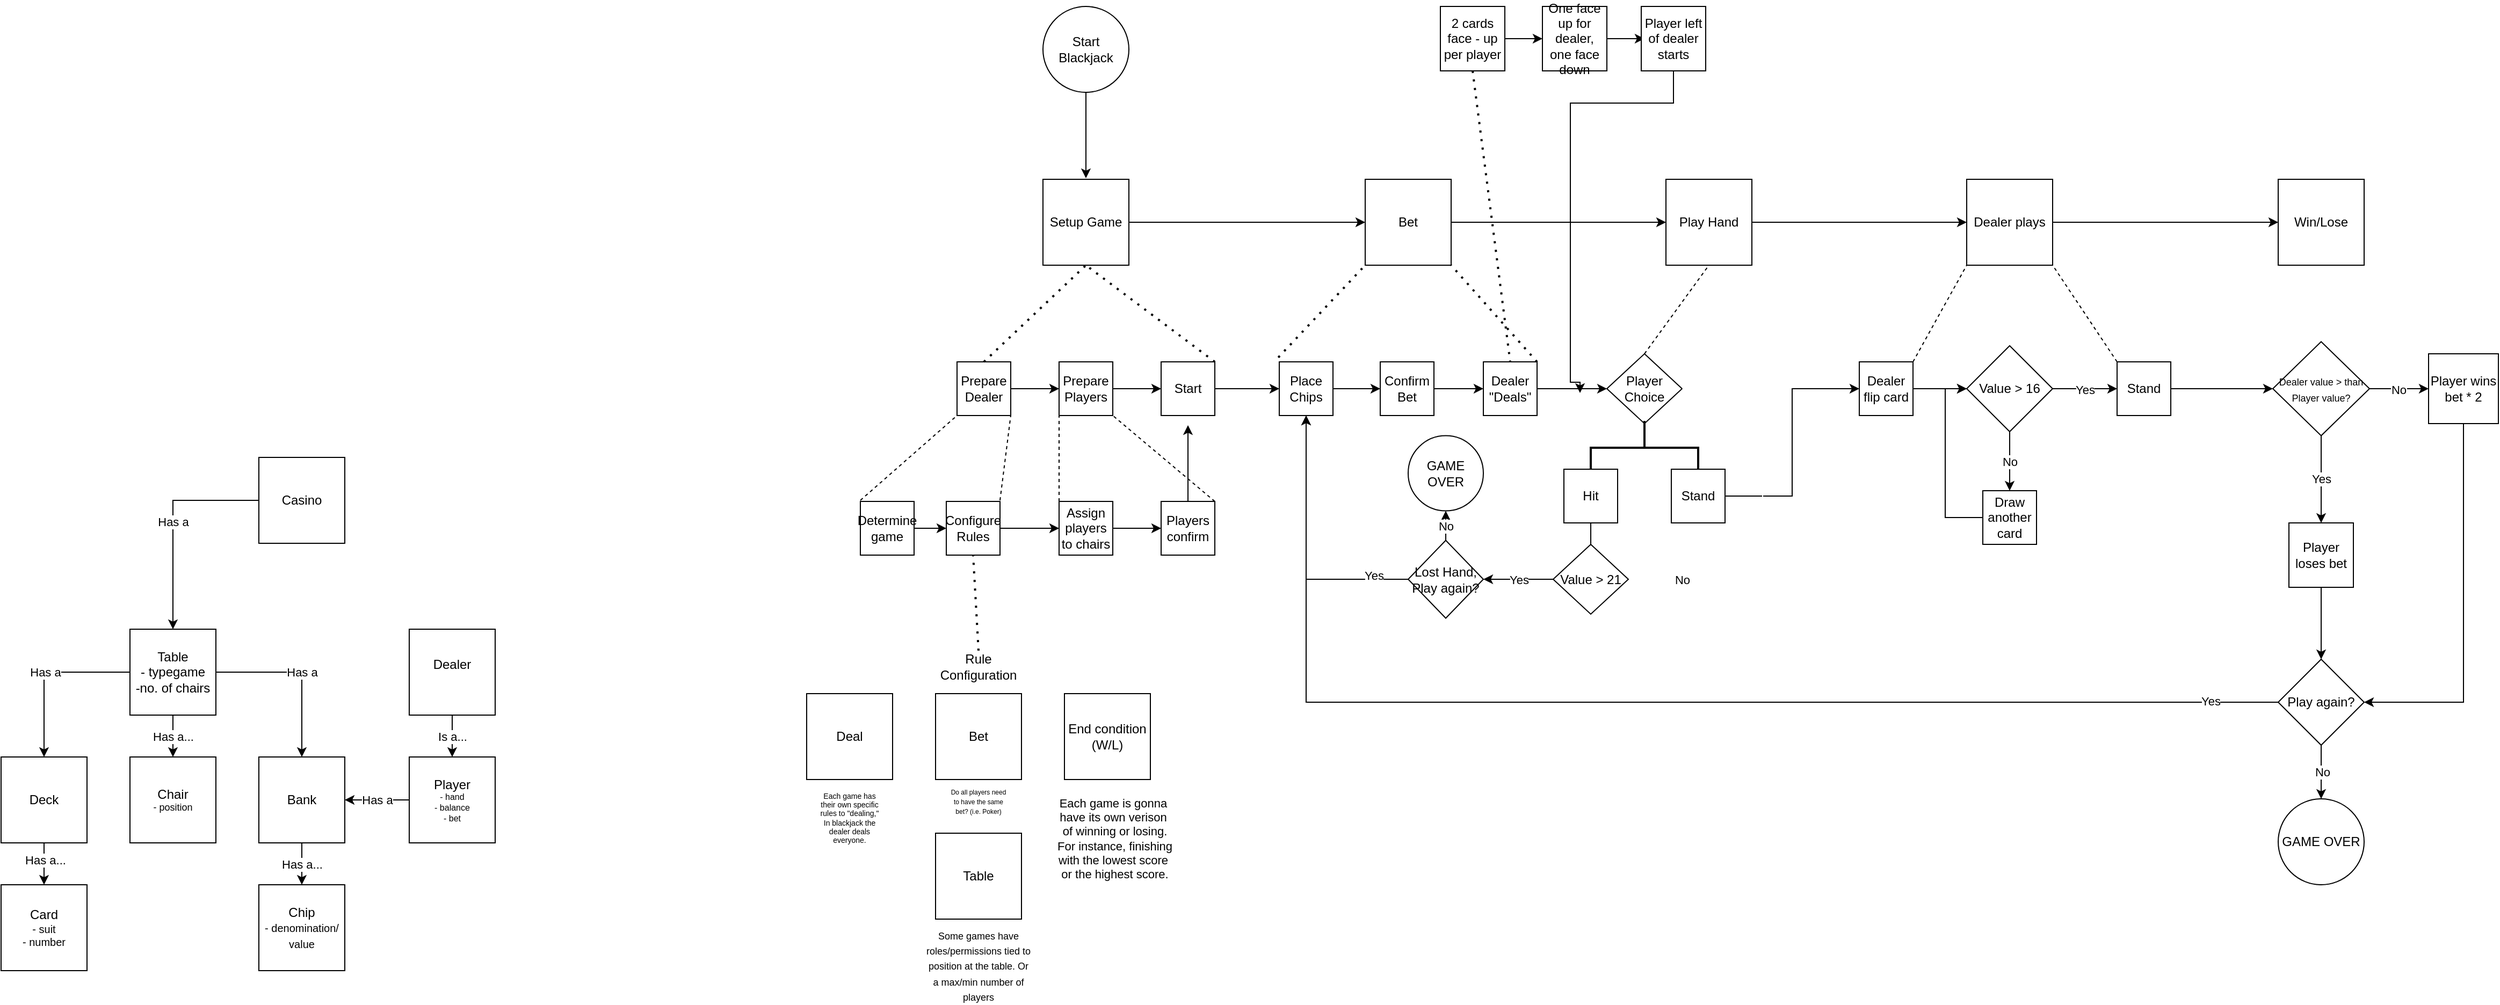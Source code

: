 <mxfile version="21.3.2" type="device">
  <diagram id="prtHgNgQTEPvFCAcTncT" name="Page-1">
    <mxGraphModel dx="3434" dy="2884" grid="1" gridSize="10" guides="1" tooltips="1" connect="1" arrows="1" fold="1" page="1" pageScale="1" pageWidth="827" pageHeight="1169" math="0" shadow="0">
      <root>
        <mxCell id="0" />
        <mxCell id="1" parent="0" />
        <mxCell id="xsxcBd7XxnI__KZd-hrk-67" style="edgeStyle=orthogonalEdgeStyle;rounded=0;orthogonalLoop=1;jettySize=auto;html=1;entryX=0;entryY=0.5;entryDx=0;entryDy=0;" edge="1" parent="1" source="XwYC0s5F9a5Gz1hWv7BN-3" target="XwYC0s5F9a5Gz1hWv7BN-7">
          <mxGeometry relative="1" as="geometry" />
        </mxCell>
        <mxCell id="XwYC0s5F9a5Gz1hWv7BN-3" value="Bet" style="whiteSpace=wrap;html=1;aspect=fixed;" parent="1" vertex="1">
          <mxGeometry x="510" y="-819" width="80" height="80" as="geometry" />
        </mxCell>
        <mxCell id="xsxcBd7XxnI__KZd-hrk-68" style="edgeStyle=orthogonalEdgeStyle;rounded=0;orthogonalLoop=1;jettySize=auto;html=1;" edge="1" parent="1" source="XwYC0s5F9a5Gz1hWv7BN-7" target="xsxcBd7XxnI__KZd-hrk-12">
          <mxGeometry relative="1" as="geometry" />
        </mxCell>
        <mxCell id="XwYC0s5F9a5Gz1hWv7BN-7" value="&lt;div&gt;Play Hand&lt;br&gt;&lt;/div&gt;" style="whiteSpace=wrap;html=1;aspect=fixed;" parent="1" vertex="1">
          <mxGeometry x="790" y="-819" width="80" height="80" as="geometry" />
        </mxCell>
        <mxCell id="XwYC0s5F9a5Gz1hWv7BN-11" value="Win/Lose" style="whiteSpace=wrap;html=1;aspect=fixed;" parent="1" vertex="1">
          <mxGeometry x="1360" y="-819" width="80" height="80" as="geometry" />
        </mxCell>
        <mxCell id="xsxcBd7XxnI__KZd-hrk-7" value="" style="group" vertex="1" connectable="0" parent="1">
          <mxGeometry x="130" y="-819" width="240" height="220" as="geometry" />
        </mxCell>
        <mxCell id="XwYC0s5F9a5Gz1hWv7BN-2" value="Setup Game" style="whiteSpace=wrap;html=1;aspect=fixed;" parent="xsxcBd7XxnI__KZd-hrk-7" vertex="1">
          <mxGeometry x="80" width="80" height="80" as="geometry" />
        </mxCell>
        <mxCell id="XwYC0s5F9a5Gz1hWv7BN-17" value="Prepare Players" style="whiteSpace=wrap;html=1;aspect=fixed;" parent="xsxcBd7XxnI__KZd-hrk-7" vertex="1">
          <mxGeometry x="95" y="170" width="50" height="50" as="geometry" />
        </mxCell>
        <mxCell id="xsxcBd7XxnI__KZd-hrk-1" style="edgeStyle=orthogonalEdgeStyle;rounded=0;orthogonalLoop=1;jettySize=auto;html=1;entryX=0;entryY=0.5;entryDx=0;entryDy=0;" edge="1" parent="xsxcBd7XxnI__KZd-hrk-7" source="XwYC0s5F9a5Gz1hWv7BN-18" target="XwYC0s5F9a5Gz1hWv7BN-17">
          <mxGeometry relative="1" as="geometry" />
        </mxCell>
        <mxCell id="XwYC0s5F9a5Gz1hWv7BN-18" value="Prepare Dealer" style="whiteSpace=wrap;html=1;aspect=fixed;" parent="xsxcBd7XxnI__KZd-hrk-7" vertex="1">
          <mxGeometry y="170" width="50" height="50" as="geometry" />
        </mxCell>
        <mxCell id="XwYC0s5F9a5Gz1hWv7BN-19" value="&lt;div&gt;Start&lt;/div&gt;" style="whiteSpace=wrap;html=1;aspect=fixed;" parent="xsxcBd7XxnI__KZd-hrk-7" vertex="1">
          <mxGeometry x="190" y="170" width="50" height="50" as="geometry" />
        </mxCell>
        <mxCell id="xsxcBd7XxnI__KZd-hrk-4" style="edgeStyle=orthogonalEdgeStyle;rounded=0;orthogonalLoop=1;jettySize=auto;html=1;entryX=0;entryY=0.5;entryDx=0;entryDy=0;" edge="1" parent="xsxcBd7XxnI__KZd-hrk-7" source="XwYC0s5F9a5Gz1hWv7BN-17" target="XwYC0s5F9a5Gz1hWv7BN-19">
          <mxGeometry relative="1" as="geometry" />
        </mxCell>
        <mxCell id="xsxcBd7XxnI__KZd-hrk-6" value="" style="endArrow=none;dashed=1;html=1;dashPattern=1 3;strokeWidth=2;rounded=0;entryX=0.5;entryY=1;entryDx=0;entryDy=0;exitX=0.5;exitY=0;exitDx=0;exitDy=0;" edge="1" parent="xsxcBd7XxnI__KZd-hrk-7" source="XwYC0s5F9a5Gz1hWv7BN-18" target="XwYC0s5F9a5Gz1hWv7BN-2">
          <mxGeometry width="50" height="50" relative="1" as="geometry">
            <mxPoint x="30" y="150" as="sourcePoint" />
            <mxPoint x="80" y="100" as="targetPoint" />
          </mxGeometry>
        </mxCell>
        <mxCell id="xsxcBd7XxnI__KZd-hrk-16" style="edgeStyle=orthogonalEdgeStyle;rounded=0;orthogonalLoop=1;jettySize=auto;html=1;" edge="1" parent="1" source="xsxcBd7XxnI__KZd-hrk-10" target="xsxcBd7XxnI__KZd-hrk-11">
          <mxGeometry relative="1" as="geometry" />
        </mxCell>
        <mxCell id="xsxcBd7XxnI__KZd-hrk-10" value="Place Chips" style="whiteSpace=wrap;html=1;aspect=fixed;" vertex="1" parent="1">
          <mxGeometry x="430" y="-649" width="50" height="50" as="geometry" />
        </mxCell>
        <mxCell id="xsxcBd7XxnI__KZd-hrk-17" style="edgeStyle=orthogonalEdgeStyle;rounded=0;orthogonalLoop=1;jettySize=auto;html=1;entryX=0;entryY=0.5;entryDx=0;entryDy=0;" edge="1" parent="1" source="xsxcBd7XxnI__KZd-hrk-11" target="xsxcBd7XxnI__KZd-hrk-14">
          <mxGeometry relative="1" as="geometry" />
        </mxCell>
        <mxCell id="xsxcBd7XxnI__KZd-hrk-11" value="Confirm Bet" style="whiteSpace=wrap;html=1;aspect=fixed;" vertex="1" parent="1">
          <mxGeometry x="524" y="-649" width="50" height="50" as="geometry" />
        </mxCell>
        <mxCell id="xsxcBd7XxnI__KZd-hrk-69" style="edgeStyle=orthogonalEdgeStyle;rounded=0;orthogonalLoop=1;jettySize=auto;html=1;" edge="1" parent="1" source="xsxcBd7XxnI__KZd-hrk-12" target="XwYC0s5F9a5Gz1hWv7BN-11">
          <mxGeometry relative="1" as="geometry" />
        </mxCell>
        <mxCell id="xsxcBd7XxnI__KZd-hrk-12" value="&lt;div&gt;Dealer plays&lt;br&gt;&lt;/div&gt;" style="whiteSpace=wrap;html=1;aspect=fixed;" vertex="1" parent="1">
          <mxGeometry x="1070" y="-819" width="80" height="80" as="geometry" />
        </mxCell>
        <mxCell id="xsxcBd7XxnI__KZd-hrk-23" style="edgeStyle=orthogonalEdgeStyle;rounded=0;orthogonalLoop=1;jettySize=auto;html=1;entryX=0;entryY=0.5;entryDx=0;entryDy=0;entryPerimeter=0;" edge="1" parent="1" source="xsxcBd7XxnI__KZd-hrk-14" target="xsxcBd7XxnI__KZd-hrk-25">
          <mxGeometry relative="1" as="geometry">
            <mxPoint x="800" y="-624" as="targetPoint" />
          </mxGeometry>
        </mxCell>
        <mxCell id="xsxcBd7XxnI__KZd-hrk-14" value="Dealer &quot;Deals&quot;" style="whiteSpace=wrap;html=1;aspect=fixed;" vertex="1" parent="1">
          <mxGeometry x="620" y="-649" width="50" height="50" as="geometry" />
        </mxCell>
        <mxCell id="xsxcBd7XxnI__KZd-hrk-15" style="edgeStyle=orthogonalEdgeStyle;rounded=0;orthogonalLoop=1;jettySize=auto;html=1;entryX=0;entryY=0.5;entryDx=0;entryDy=0;" edge="1" parent="1" source="XwYC0s5F9a5Gz1hWv7BN-19" target="xsxcBd7XxnI__KZd-hrk-10">
          <mxGeometry relative="1" as="geometry" />
        </mxCell>
        <mxCell id="xsxcBd7XxnI__KZd-hrk-18" value="" style="endArrow=none;dashed=1;html=1;dashPattern=1 3;strokeWidth=2;rounded=0;" edge="1" parent="1">
          <mxGeometry width="50" height="50" relative="1" as="geometry">
            <mxPoint x="370" y="-649" as="sourcePoint" />
            <mxPoint x="250" y="-739" as="targetPoint" />
          </mxGeometry>
        </mxCell>
        <mxCell id="xsxcBd7XxnI__KZd-hrk-19" value="" style="endArrow=none;dashed=1;html=1;dashPattern=1 3;strokeWidth=2;rounded=0;entryX=0.5;entryY=1;entryDx=0;entryDy=0;exitX=-0.018;exitY=-0.082;exitDx=0;exitDy=0;exitPerimeter=0;" edge="1" parent="1" source="xsxcBd7XxnI__KZd-hrk-10">
          <mxGeometry width="50" height="50" relative="1" as="geometry">
            <mxPoint x="415" y="-649" as="sourcePoint" />
            <mxPoint x="510" y="-739" as="targetPoint" />
          </mxGeometry>
        </mxCell>
        <mxCell id="xsxcBd7XxnI__KZd-hrk-20" value="" style="endArrow=none;dashed=1;html=1;dashPattern=1 3;strokeWidth=2;rounded=0;exitX=1;exitY=0;exitDx=0;exitDy=0;" edge="1" parent="1" source="xsxcBd7XxnI__KZd-hrk-14">
          <mxGeometry width="50" height="50" relative="1" as="geometry">
            <mxPoint x="185" y="-619" as="sourcePoint" />
            <mxPoint x="590" y="-739" as="targetPoint" />
          </mxGeometry>
        </mxCell>
        <mxCell id="xsxcBd7XxnI__KZd-hrk-25" value="Player Choice" style="rhombus;whiteSpace=wrap;html=1;" vertex="1" parent="1">
          <mxGeometry x="735" y="-656.5" width="70" height="65" as="geometry" />
        </mxCell>
        <mxCell id="xsxcBd7XxnI__KZd-hrk-27" value="" style="strokeWidth=2;html=1;shape=mxgraph.flowchart.annotation_2;align=left;labelPosition=right;pointerEvents=1;rotation=90;" vertex="1" parent="1">
          <mxGeometry x="745" y="-619" width="50" height="100" as="geometry" />
        </mxCell>
        <mxCell id="xsxcBd7XxnI__KZd-hrk-31" style="edgeStyle=orthogonalEdgeStyle;rounded=0;orthogonalLoop=1;jettySize=auto;html=1;" edge="1" parent="1" source="xsxcBd7XxnI__KZd-hrk-28">
          <mxGeometry relative="1" as="geometry">
            <mxPoint x="720" y="-459" as="targetPoint" />
          </mxGeometry>
        </mxCell>
        <mxCell id="xsxcBd7XxnI__KZd-hrk-28" value="Hit" style="whiteSpace=wrap;html=1;aspect=fixed;" vertex="1" parent="1">
          <mxGeometry x="695" y="-549" width="50" height="50" as="geometry" />
        </mxCell>
        <mxCell id="xsxcBd7XxnI__KZd-hrk-40" style="edgeStyle=orthogonalEdgeStyle;rounded=0;orthogonalLoop=1;jettySize=auto;html=1;entryX=0;entryY=0.5;entryDx=0;entryDy=0;" edge="1" parent="1" source="xsxcBd7XxnI__KZd-hrk-29" target="xsxcBd7XxnI__KZd-hrk-41">
          <mxGeometry relative="1" as="geometry">
            <mxPoint x="910" y="-629.0" as="targetPoint" />
          </mxGeometry>
        </mxCell>
        <mxCell id="xsxcBd7XxnI__KZd-hrk-29" value="Stand" style="whiteSpace=wrap;html=1;aspect=fixed;" vertex="1" parent="1">
          <mxGeometry x="795" y="-549" width="50" height="50" as="geometry" />
        </mxCell>
        <mxCell id="xsxcBd7XxnI__KZd-hrk-36" value="Yes" style="edgeStyle=orthogonalEdgeStyle;rounded=0;orthogonalLoop=1;jettySize=auto;html=1;" edge="1" parent="1" source="xsxcBd7XxnI__KZd-hrk-35">
          <mxGeometry relative="1" as="geometry">
            <mxPoint x="620.0" y="-446.5" as="targetPoint" />
          </mxGeometry>
        </mxCell>
        <mxCell id="xsxcBd7XxnI__KZd-hrk-38" style="edgeStyle=orthogonalEdgeStyle;rounded=0;orthogonalLoop=1;jettySize=auto;html=1;entryX=1;entryY=0.5;entryDx=0;entryDy=0;strokeColor=#FFFFFF;" edge="1" parent="1" source="xsxcBd7XxnI__KZd-hrk-35" target="xsxcBd7XxnI__KZd-hrk-25">
          <mxGeometry relative="1" as="geometry">
            <mxPoint x="890" y="-426.5" as="targetPoint" />
            <Array as="points">
              <mxPoint x="880" y="-447" />
              <mxPoint x="880" y="-624" />
            </Array>
          </mxGeometry>
        </mxCell>
        <mxCell id="xsxcBd7XxnI__KZd-hrk-39" value="No" style="edgeLabel;html=1;align=center;verticalAlign=middle;resizable=0;points=[];" vertex="1" connectable="0" parent="xsxcBd7XxnI__KZd-hrk-38">
          <mxGeometry x="-0.206" y="-1" relative="1" as="geometry">
            <mxPoint x="-76" y="25" as="offset" />
          </mxGeometry>
        </mxCell>
        <mxCell id="xsxcBd7XxnI__KZd-hrk-35" value="Value &amp;gt; 21" style="rhombus;whiteSpace=wrap;html=1;" vertex="1" parent="1">
          <mxGeometry x="685" y="-479" width="70" height="65" as="geometry" />
        </mxCell>
        <mxCell id="xsxcBd7XxnI__KZd-hrk-45" style="edgeStyle=orthogonalEdgeStyle;rounded=0;orthogonalLoop=1;jettySize=auto;html=1;entryX=0;entryY=0.5;entryDx=0;entryDy=0;" edge="1" parent="1" source="xsxcBd7XxnI__KZd-hrk-41" target="xsxcBd7XxnI__KZd-hrk-42">
          <mxGeometry relative="1" as="geometry" />
        </mxCell>
        <mxCell id="xsxcBd7XxnI__KZd-hrk-41" value="Dealer flip card" style="whiteSpace=wrap;html=1;aspect=fixed;" vertex="1" parent="1">
          <mxGeometry x="970" y="-649" width="50" height="50" as="geometry" />
        </mxCell>
        <mxCell id="xsxcBd7XxnI__KZd-hrk-50" value="Yes" style="edgeStyle=orthogonalEdgeStyle;rounded=0;orthogonalLoop=1;jettySize=auto;html=1;" edge="1" parent="1" source="xsxcBd7XxnI__KZd-hrk-42">
          <mxGeometry relative="1" as="geometry">
            <mxPoint x="1210" y="-624" as="targetPoint" />
          </mxGeometry>
        </mxCell>
        <mxCell id="xsxcBd7XxnI__KZd-hrk-54" value="No" style="edgeStyle=orthogonalEdgeStyle;rounded=0;orthogonalLoop=1;jettySize=auto;html=1;entryX=0.5;entryY=0;entryDx=0;entryDy=0;" edge="1" parent="1" source="xsxcBd7XxnI__KZd-hrk-42" target="xsxcBd7XxnI__KZd-hrk-47">
          <mxGeometry relative="1" as="geometry" />
        </mxCell>
        <mxCell id="xsxcBd7XxnI__KZd-hrk-42" value="Value &amp;gt; 16" style="rhombus;whiteSpace=wrap;html=1;" vertex="1" parent="1">
          <mxGeometry x="1070" y="-664" width="80" height="80" as="geometry" />
        </mxCell>
        <mxCell id="xsxcBd7XxnI__KZd-hrk-55" style="edgeStyle=orthogonalEdgeStyle;rounded=0;orthogonalLoop=1;jettySize=auto;html=1;entryX=0;entryY=0.5;entryDx=0;entryDy=0;" edge="1" parent="1" source="xsxcBd7XxnI__KZd-hrk-47" target="xsxcBd7XxnI__KZd-hrk-42">
          <mxGeometry relative="1" as="geometry">
            <Array as="points">
              <mxPoint x="1050" y="-504" />
              <mxPoint x="1050" y="-624" />
            </Array>
          </mxGeometry>
        </mxCell>
        <mxCell id="xsxcBd7XxnI__KZd-hrk-47" value="Draw another card" style="whiteSpace=wrap;html=1;aspect=fixed;" vertex="1" parent="1">
          <mxGeometry x="1085" y="-529" width="50" height="50" as="geometry" />
        </mxCell>
        <mxCell id="xsxcBd7XxnI__KZd-hrk-48" value="" style="endArrow=none;dashed=1;html=1;rounded=0;entryX=0.5;entryY=1;entryDx=0;entryDy=0;exitX=0.5;exitY=0;exitDx=0;exitDy=0;" edge="1" parent="1" source="xsxcBd7XxnI__KZd-hrk-25" target="XwYC0s5F9a5Gz1hWv7BN-7">
          <mxGeometry width="50" height="50" relative="1" as="geometry">
            <mxPoint x="880" y="-579" as="sourcePoint" />
            <mxPoint x="930" y="-629" as="targetPoint" />
          </mxGeometry>
        </mxCell>
        <mxCell id="xsxcBd7XxnI__KZd-hrk-59" style="edgeStyle=orthogonalEdgeStyle;rounded=0;orthogonalLoop=1;jettySize=auto;html=1;entryX=0;entryY=0.5;entryDx=0;entryDy=0;" edge="1" parent="1" source="xsxcBd7XxnI__KZd-hrk-52" target="xsxcBd7XxnI__KZd-hrk-58">
          <mxGeometry relative="1" as="geometry" />
        </mxCell>
        <mxCell id="xsxcBd7XxnI__KZd-hrk-52" value="Stand" style="whiteSpace=wrap;html=1;aspect=fixed;" vertex="1" parent="1">
          <mxGeometry x="1210" y="-649" width="50" height="50" as="geometry" />
        </mxCell>
        <mxCell id="xsxcBd7XxnI__KZd-hrk-56" value="" style="endArrow=none;dashed=1;html=1;rounded=0;entryX=0.5;entryY=1;entryDx=0;entryDy=0;exitX=1;exitY=0;exitDx=0;exitDy=0;" edge="1" parent="1" source="xsxcBd7XxnI__KZd-hrk-41">
          <mxGeometry width="50" height="50" relative="1" as="geometry">
            <mxPoint x="1010" y="-656" as="sourcePoint" />
            <mxPoint x="1070" y="-739" as="targetPoint" />
          </mxGeometry>
        </mxCell>
        <mxCell id="xsxcBd7XxnI__KZd-hrk-57" value="" style="endArrow=none;dashed=1;html=1;rounded=0;entryX=1;entryY=1;entryDx=0;entryDy=0;exitX=0;exitY=0;exitDx=0;exitDy=0;" edge="1" parent="1" source="xsxcBd7XxnI__KZd-hrk-52" target="xsxcBd7XxnI__KZd-hrk-12">
          <mxGeometry width="50" height="50" relative="1" as="geometry">
            <mxPoint x="1150" y="-664" as="sourcePoint" />
            <mxPoint x="1210" y="-747" as="targetPoint" />
          </mxGeometry>
        </mxCell>
        <mxCell id="xsxcBd7XxnI__KZd-hrk-65" value="Yes" style="edgeStyle=orthogonalEdgeStyle;rounded=0;orthogonalLoop=1;jettySize=auto;html=1;entryX=0.5;entryY=0;entryDx=0;entryDy=0;" edge="1" parent="1" source="xsxcBd7XxnI__KZd-hrk-58" target="xsxcBd7XxnI__KZd-hrk-63">
          <mxGeometry relative="1" as="geometry" />
        </mxCell>
        <mxCell id="xsxcBd7XxnI__KZd-hrk-70" value="No" style="edgeStyle=orthogonalEdgeStyle;rounded=0;orthogonalLoop=1;jettySize=auto;html=1;" edge="1" parent="1" source="xsxcBd7XxnI__KZd-hrk-58">
          <mxGeometry relative="1" as="geometry">
            <mxPoint x="1500" y="-624.0" as="targetPoint" />
          </mxGeometry>
        </mxCell>
        <mxCell id="xsxcBd7XxnI__KZd-hrk-58" value="&lt;font style=&quot;font-size: 9px;&quot;&gt;Dealer value &amp;gt; than Player value?&lt;/font&gt;" style="rhombus;whiteSpace=wrap;html=1;" vertex="1" parent="1">
          <mxGeometry x="1355" y="-667.75" width="90" height="87.5" as="geometry" />
        </mxCell>
        <mxCell id="xsxcBd7XxnI__KZd-hrk-73" style="edgeStyle=orthogonalEdgeStyle;rounded=0;orthogonalLoop=1;jettySize=auto;html=1;entryX=0.5;entryY=0;entryDx=0;entryDy=0;" edge="1" parent="1" source="xsxcBd7XxnI__KZd-hrk-63" target="xsxcBd7XxnI__KZd-hrk-64">
          <mxGeometry relative="1" as="geometry" />
        </mxCell>
        <mxCell id="xsxcBd7XxnI__KZd-hrk-63" value="Player loses bet" style="whiteSpace=wrap;html=1;aspect=fixed;" vertex="1" parent="1">
          <mxGeometry x="1370" y="-499" width="60" height="60" as="geometry" />
        </mxCell>
        <mxCell id="xsxcBd7XxnI__KZd-hrk-74" value="No" style="edgeStyle=orthogonalEdgeStyle;rounded=0;orthogonalLoop=1;jettySize=auto;html=1;" edge="1" parent="1" source="xsxcBd7XxnI__KZd-hrk-64">
          <mxGeometry relative="1" as="geometry">
            <mxPoint x="1400" y="-242" as="targetPoint" />
          </mxGeometry>
        </mxCell>
        <mxCell id="xsxcBd7XxnI__KZd-hrk-76" style="edgeStyle=orthogonalEdgeStyle;rounded=0;orthogonalLoop=1;jettySize=auto;html=1;entryX=0.5;entryY=1;entryDx=0;entryDy=0;" edge="1" parent="1" source="xsxcBd7XxnI__KZd-hrk-64" target="xsxcBd7XxnI__KZd-hrk-10">
          <mxGeometry relative="1" as="geometry" />
        </mxCell>
        <mxCell id="xsxcBd7XxnI__KZd-hrk-77" value="Yes" style="edgeLabel;html=1;align=center;verticalAlign=middle;resizable=0;points=[];" vertex="1" connectable="0" parent="xsxcBd7XxnI__KZd-hrk-76">
          <mxGeometry x="-0.892" y="-1" relative="1" as="geometry">
            <mxPoint as="offset" />
          </mxGeometry>
        </mxCell>
        <mxCell id="xsxcBd7XxnI__KZd-hrk-64" value="Play again?" style="rhombus;whiteSpace=wrap;html=1;" vertex="1" parent="1">
          <mxGeometry x="1360" y="-372" width="80" height="80" as="geometry" />
        </mxCell>
        <mxCell id="xsxcBd7XxnI__KZd-hrk-66" style="edgeStyle=orthogonalEdgeStyle;rounded=0;orthogonalLoop=1;jettySize=auto;html=1;entryX=0;entryY=0.5;entryDx=0;entryDy=0;" edge="1" parent="1" source="XwYC0s5F9a5Gz1hWv7BN-2" target="XwYC0s5F9a5Gz1hWv7BN-3">
          <mxGeometry relative="1" as="geometry" />
        </mxCell>
        <mxCell id="xsxcBd7XxnI__KZd-hrk-72" style="edgeStyle=orthogonalEdgeStyle;rounded=0;orthogonalLoop=1;jettySize=auto;html=1;entryX=1;entryY=0.5;entryDx=0;entryDy=0;" edge="1" parent="1" source="xsxcBd7XxnI__KZd-hrk-71" target="xsxcBd7XxnI__KZd-hrk-64">
          <mxGeometry relative="1" as="geometry">
            <Array as="points">
              <mxPoint x="1533" y="-332" />
            </Array>
          </mxGeometry>
        </mxCell>
        <mxCell id="xsxcBd7XxnI__KZd-hrk-71" value="Player wins bet * 2" style="whiteSpace=wrap;html=1;aspect=fixed;" vertex="1" parent="1">
          <mxGeometry x="1500" y="-656.5" width="65" height="65" as="geometry" />
        </mxCell>
        <mxCell id="xsxcBd7XxnI__KZd-hrk-75" value="GAME OVER" style="ellipse;whiteSpace=wrap;html=1;aspect=fixed;" vertex="1" parent="1">
          <mxGeometry x="1360" y="-242" width="80" height="80" as="geometry" />
        </mxCell>
        <mxCell id="xsxcBd7XxnI__KZd-hrk-81" style="edgeStyle=orthogonalEdgeStyle;rounded=0;orthogonalLoop=1;jettySize=auto;html=1;entryX=0.5;entryY=1;entryDx=0;entryDy=0;" edge="1" parent="1" source="xsxcBd7XxnI__KZd-hrk-80" target="xsxcBd7XxnI__KZd-hrk-10">
          <mxGeometry relative="1" as="geometry" />
        </mxCell>
        <mxCell id="xsxcBd7XxnI__KZd-hrk-82" value="Yes" style="edgeLabel;html=1;align=center;verticalAlign=middle;resizable=0;points=[];" vertex="1" connectable="0" parent="xsxcBd7XxnI__KZd-hrk-81">
          <mxGeometry x="-0.74" y="-4" relative="1" as="geometry">
            <mxPoint as="offset" />
          </mxGeometry>
        </mxCell>
        <mxCell id="xsxcBd7XxnI__KZd-hrk-85" value="No" style="edgeStyle=orthogonalEdgeStyle;rounded=0;orthogonalLoop=1;jettySize=auto;html=1;" edge="1" parent="1" source="xsxcBd7XxnI__KZd-hrk-80" target="xsxcBd7XxnI__KZd-hrk-84">
          <mxGeometry relative="1" as="geometry" />
        </mxCell>
        <mxCell id="xsxcBd7XxnI__KZd-hrk-80" value="Lost Hand, Play again?" style="rhombus;whiteSpace=wrap;html=1;" vertex="1" parent="1">
          <mxGeometry x="550" y="-482.75" width="70" height="72.5" as="geometry" />
        </mxCell>
        <mxCell id="xsxcBd7XxnI__KZd-hrk-84" value="GAME OVER" style="ellipse;whiteSpace=wrap;html=1;aspect=fixed;" vertex="1" parent="1">
          <mxGeometry x="550" y="-580.25" width="70" height="70" as="geometry" />
        </mxCell>
        <mxCell id="xsxcBd7XxnI__KZd-hrk-86" value="&lt;div&gt;Chip&lt;/div&gt;&lt;div&gt;&lt;font size=&quot;1&quot;&gt;- denomination/&lt;/font&gt;&lt;/div&gt;&lt;div&gt;&lt;font size=&quot;1&quot;&gt;value&lt;/font&gt;&lt;/div&gt;" style="whiteSpace=wrap;html=1;aspect=fixed;" vertex="1" parent="1">
          <mxGeometry x="-520" y="-162" width="80" height="80" as="geometry" />
        </mxCell>
        <mxCell id="xsxcBd7XxnI__KZd-hrk-101" value="Has a..." style="edgeStyle=orthogonalEdgeStyle;rounded=0;orthogonalLoop=1;jettySize=auto;html=1;entryX=0.5;entryY=0;entryDx=0;entryDy=0;" edge="1" parent="1" source="xsxcBd7XxnI__KZd-hrk-87" target="xsxcBd7XxnI__KZd-hrk-86">
          <mxGeometry relative="1" as="geometry" />
        </mxCell>
        <mxCell id="xsxcBd7XxnI__KZd-hrk-87" value="Bank" style="whiteSpace=wrap;html=1;aspect=fixed;" vertex="1" parent="1">
          <mxGeometry x="-520" y="-281" width="80" height="80" as="geometry" />
        </mxCell>
        <mxCell id="xsxcBd7XxnI__KZd-hrk-116" value="Has a" style="edgeStyle=orthogonalEdgeStyle;rounded=0;orthogonalLoop=1;jettySize=auto;html=1;" edge="1" parent="1" source="xsxcBd7XxnI__KZd-hrk-89" target="xsxcBd7XxnI__KZd-hrk-87">
          <mxGeometry relative="1" as="geometry" />
        </mxCell>
        <mxCell id="xsxcBd7XxnI__KZd-hrk-89" value="&lt;div&gt;Player&lt;/div&gt;&lt;div style=&quot;font-size: 8px;&quot;&gt;- hand&lt;/div&gt;&lt;div style=&quot;font-size: 8px;&quot;&gt;- balance&lt;/div&gt;&lt;div style=&quot;font-size: 8px;&quot;&gt;- bet&lt;br&gt;&lt;/div&gt;" style="whiteSpace=wrap;html=1;aspect=fixed;" vertex="1" parent="1">
          <mxGeometry x="-380" y="-281" width="80" height="80" as="geometry" />
        </mxCell>
        <mxCell id="xsxcBd7XxnI__KZd-hrk-100" value="Is a..." style="edgeStyle=orthogonalEdgeStyle;rounded=0;orthogonalLoop=1;jettySize=auto;html=1;entryX=0.5;entryY=0;entryDx=0;entryDy=0;" edge="1" parent="1" source="xsxcBd7XxnI__KZd-hrk-90" target="xsxcBd7XxnI__KZd-hrk-89">
          <mxGeometry relative="1" as="geometry" />
        </mxCell>
        <mxCell id="xsxcBd7XxnI__KZd-hrk-90" value="&lt;div&gt;Dealer&lt;/div&gt;&lt;div&gt;&lt;br&gt;&lt;/div&gt;" style="whiteSpace=wrap;html=1;aspect=fixed;" vertex="1" parent="1">
          <mxGeometry x="-380" y="-400" width="80" height="80" as="geometry" />
        </mxCell>
        <mxCell id="xsxcBd7XxnI__KZd-hrk-97" style="edgeStyle=orthogonalEdgeStyle;rounded=0;orthogonalLoop=1;jettySize=auto;html=1;entryX=0.5;entryY=0;entryDx=0;entryDy=0;" edge="1" parent="1" source="xsxcBd7XxnI__KZd-hrk-91" target="xsxcBd7XxnI__KZd-hrk-96">
          <mxGeometry relative="1" as="geometry" />
        </mxCell>
        <mxCell id="xsxcBd7XxnI__KZd-hrk-98" value="Has a..." style="edgeLabel;html=1;align=center;verticalAlign=middle;resizable=0;points=[];" vertex="1" connectable="0" parent="xsxcBd7XxnI__KZd-hrk-97">
          <mxGeometry x="-0.228" y="1" relative="1" as="geometry">
            <mxPoint as="offset" />
          </mxGeometry>
        </mxCell>
        <mxCell id="xsxcBd7XxnI__KZd-hrk-91" value="Deck" style="whiteSpace=wrap;html=1;aspect=fixed;" vertex="1" parent="1">
          <mxGeometry x="-760" y="-281" width="80" height="80" as="geometry" />
        </mxCell>
        <mxCell id="xsxcBd7XxnI__KZd-hrk-93" style="edgeStyle=orthogonalEdgeStyle;rounded=0;orthogonalLoop=1;jettySize=auto;html=1;" edge="1" parent="1">
          <mxGeometry relative="1" as="geometry">
            <mxPoint x="250" y="-820" as="targetPoint" />
            <mxPoint x="250" y="-909.0" as="sourcePoint" />
          </mxGeometry>
        </mxCell>
        <mxCell id="xsxcBd7XxnI__KZd-hrk-96" value="&lt;div&gt;Card&lt;/div&gt;&lt;div style=&quot;font-size: 10px;&quot;&gt;- suit&lt;/div&gt;&lt;div style=&quot;font-size: 10px;&quot;&gt;- number&lt;br&gt;&lt;/div&gt;" style="whiteSpace=wrap;html=1;aspect=fixed;" vertex="1" parent="1">
          <mxGeometry x="-760" y="-162" width="80" height="80" as="geometry" />
        </mxCell>
        <mxCell id="xsxcBd7XxnI__KZd-hrk-107" value="Has a..." style="edgeStyle=orthogonalEdgeStyle;rounded=0;orthogonalLoop=1;jettySize=auto;html=1;entryX=0.5;entryY=0;entryDx=0;entryDy=0;" edge="1" parent="1" source="xsxcBd7XxnI__KZd-hrk-102" target="xsxcBd7XxnI__KZd-hrk-106">
          <mxGeometry relative="1" as="geometry" />
        </mxCell>
        <mxCell id="xsxcBd7XxnI__KZd-hrk-112" value="Has a" style="edgeStyle=orthogonalEdgeStyle;rounded=0;orthogonalLoop=1;jettySize=auto;html=1;entryX=0.5;entryY=0;entryDx=0;entryDy=0;" edge="1" parent="1" source="xsxcBd7XxnI__KZd-hrk-102" target="xsxcBd7XxnI__KZd-hrk-91">
          <mxGeometry relative="1" as="geometry" />
        </mxCell>
        <mxCell id="xsxcBd7XxnI__KZd-hrk-113" value="Has a" style="edgeStyle=orthogonalEdgeStyle;rounded=0;orthogonalLoop=1;jettySize=auto;html=1;" edge="1" parent="1" source="xsxcBd7XxnI__KZd-hrk-102" target="xsxcBd7XxnI__KZd-hrk-87">
          <mxGeometry relative="1" as="geometry" />
        </mxCell>
        <mxCell id="xsxcBd7XxnI__KZd-hrk-102" value="&lt;div&gt;Table&lt;/div&gt;&lt;div&gt;- typegame&lt;/div&gt;&lt;div&gt;-no. of chairs&lt;br&gt;&lt;/div&gt;" style="whiteSpace=wrap;html=1;aspect=fixed;" vertex="1" parent="1">
          <mxGeometry x="-640" y="-400" width="80" height="80" as="geometry" />
        </mxCell>
        <mxCell id="xsxcBd7XxnI__KZd-hrk-106" value="&lt;div&gt;Chair&lt;/div&gt;&lt;div style=&quot;font-size: 9px;&quot;&gt;- position&lt;br&gt;&lt;/div&gt;" style="whiteSpace=wrap;html=1;aspect=fixed;" vertex="1" parent="1">
          <mxGeometry x="-640" y="-281" width="80" height="80" as="geometry" />
        </mxCell>
        <mxCell id="xsxcBd7XxnI__KZd-hrk-114" value="Has a" style="edgeStyle=orthogonalEdgeStyle;rounded=0;orthogonalLoop=1;jettySize=auto;html=1;entryX=0.5;entryY=0;entryDx=0;entryDy=0;" edge="1" parent="1" source="xsxcBd7XxnI__KZd-hrk-110" target="xsxcBd7XxnI__KZd-hrk-102">
          <mxGeometry relative="1" as="geometry" />
        </mxCell>
        <mxCell id="xsxcBd7XxnI__KZd-hrk-110" value="Casino" style="whiteSpace=wrap;html=1;aspect=fixed;" vertex="1" parent="1">
          <mxGeometry x="-520" y="-560" width="80" height="80" as="geometry" />
        </mxCell>
        <mxCell id="xsxcBd7XxnI__KZd-hrk-121" style="edgeStyle=orthogonalEdgeStyle;rounded=0;orthogonalLoop=1;jettySize=auto;html=1;entryX=0;entryY=0.5;entryDx=0;entryDy=0;" edge="1" parent="1" source="xsxcBd7XxnI__KZd-hrk-117" target="xsxcBd7XxnI__KZd-hrk-120">
          <mxGeometry relative="1" as="geometry" />
        </mxCell>
        <mxCell id="xsxcBd7XxnI__KZd-hrk-117" value="Determine game" style="whiteSpace=wrap;html=1;aspect=fixed;" vertex="1" parent="1">
          <mxGeometry x="40" y="-519" width="50" height="50" as="geometry" />
        </mxCell>
        <mxCell id="xsxcBd7XxnI__KZd-hrk-118" value="" style="endArrow=none;dashed=1;html=1;rounded=0;" edge="1" parent="1">
          <mxGeometry width="50" height="50" relative="1" as="geometry">
            <mxPoint x="40" y="-520" as="sourcePoint" />
            <mxPoint x="130" y="-599" as="targetPoint" />
          </mxGeometry>
        </mxCell>
        <mxCell id="xsxcBd7XxnI__KZd-hrk-128" style="edgeStyle=orthogonalEdgeStyle;rounded=0;orthogonalLoop=1;jettySize=auto;html=1;entryX=0;entryY=0.5;entryDx=0;entryDy=0;" edge="1" parent="1" source="xsxcBd7XxnI__KZd-hrk-120" target="xsxcBd7XxnI__KZd-hrk-126">
          <mxGeometry relative="1" as="geometry" />
        </mxCell>
        <mxCell id="xsxcBd7XxnI__KZd-hrk-120" value="Configure Rules" style="whiteSpace=wrap;html=1;aspect=fixed;" vertex="1" parent="1">
          <mxGeometry x="120" y="-519" width="50" height="50" as="geometry" />
        </mxCell>
        <mxCell id="xsxcBd7XxnI__KZd-hrk-122" value="" style="endArrow=none;dashed=1;html=1;rounded=0;" edge="1" parent="1">
          <mxGeometry width="50" height="50" relative="1" as="geometry">
            <mxPoint x="170" y="-520" as="sourcePoint" />
            <mxPoint x="180" y="-599" as="targetPoint" />
          </mxGeometry>
        </mxCell>
        <mxCell id="xsxcBd7XxnI__KZd-hrk-129" style="edgeStyle=orthogonalEdgeStyle;rounded=0;orthogonalLoop=1;jettySize=auto;html=1;entryX=0;entryY=0.5;entryDx=0;entryDy=0;" edge="1" parent="1" source="xsxcBd7XxnI__KZd-hrk-126" target="xsxcBd7XxnI__KZd-hrk-131">
          <mxGeometry relative="1" as="geometry">
            <mxPoint x="300" y="-494" as="targetPoint" />
          </mxGeometry>
        </mxCell>
        <mxCell id="xsxcBd7XxnI__KZd-hrk-126" value="Assign players to chairs" style="whiteSpace=wrap;html=1;aspect=fixed;" vertex="1" parent="1">
          <mxGeometry x="225" y="-519" width="50" height="50" as="geometry" />
        </mxCell>
        <mxCell id="xsxcBd7XxnI__KZd-hrk-127" value="" style="endArrow=none;dashed=1;html=1;rounded=0;entryX=0;entryY=1;entryDx=0;entryDy=0;exitX=0;exitY=0;exitDx=0;exitDy=0;" edge="1" parent="1" source="xsxcBd7XxnI__KZd-hrk-126" target="XwYC0s5F9a5Gz1hWv7BN-17">
          <mxGeometry width="50" height="50" relative="1" as="geometry">
            <mxPoint x="220" y="-520" as="sourcePoint" />
            <mxPoint x="190" y="-589" as="targetPoint" />
          </mxGeometry>
        </mxCell>
        <mxCell id="xsxcBd7XxnI__KZd-hrk-132" style="edgeStyle=orthogonalEdgeStyle;rounded=0;orthogonalLoop=1;jettySize=auto;html=1;exitX=1;exitY=0.5;exitDx=0;exitDy=0;" edge="1" parent="1" source="xsxcBd7XxnI__KZd-hrk-131">
          <mxGeometry relative="1" as="geometry">
            <mxPoint x="370" y="-494.138" as="targetPoint" />
          </mxGeometry>
        </mxCell>
        <mxCell id="xsxcBd7XxnI__KZd-hrk-135" style="edgeStyle=orthogonalEdgeStyle;rounded=0;orthogonalLoop=1;jettySize=auto;html=1;" edge="1" parent="1" source="xsxcBd7XxnI__KZd-hrk-131">
          <mxGeometry relative="1" as="geometry">
            <mxPoint x="345" y="-590" as="targetPoint" />
          </mxGeometry>
        </mxCell>
        <mxCell id="xsxcBd7XxnI__KZd-hrk-131" value="Players confirm" style="whiteSpace=wrap;html=1;aspect=fixed;" vertex="1" parent="1">
          <mxGeometry x="320" y="-519" width="50" height="50" as="geometry" />
        </mxCell>
        <mxCell id="xsxcBd7XxnI__KZd-hrk-133" value="" style="endArrow=none;dashed=1;html=1;rounded=0;entryX=1;entryY=1;entryDx=0;entryDy=0;exitX=1;exitY=0;exitDx=0;exitDy=0;" edge="1" parent="1" source="xsxcBd7XxnI__KZd-hrk-131" target="XwYC0s5F9a5Gz1hWv7BN-17">
          <mxGeometry width="50" height="50" relative="1" as="geometry">
            <mxPoint x="230" y="-510" as="sourcePoint" />
            <mxPoint x="235" y="-589" as="targetPoint" />
          </mxGeometry>
        </mxCell>
        <mxCell id="xsxcBd7XxnI__KZd-hrk-136" value="Deal" style="whiteSpace=wrap;html=1;aspect=fixed;" vertex="1" parent="1">
          <mxGeometry x="-10" y="-340" width="80" height="80" as="geometry" />
        </mxCell>
        <mxCell id="xsxcBd7XxnI__KZd-hrk-137" value="Bet" style="whiteSpace=wrap;html=1;aspect=fixed;" vertex="1" parent="1">
          <mxGeometry x="110" y="-340" width="80" height="80" as="geometry" />
        </mxCell>
        <mxCell id="xsxcBd7XxnI__KZd-hrk-138" value="&lt;div&gt;End condition&lt;/div&gt;&lt;div&gt;(W/L)&lt;br&gt;&lt;/div&gt;" style="whiteSpace=wrap;html=1;aspect=fixed;" vertex="1" parent="1">
          <mxGeometry x="230" y="-340" width="80" height="80" as="geometry" />
        </mxCell>
        <mxCell id="xsxcBd7XxnI__KZd-hrk-139" value="Start Blackjack" style="ellipse;whiteSpace=wrap;html=1;aspect=fixed;" vertex="1" parent="1">
          <mxGeometry x="210" y="-980" width="80" height="80" as="geometry" />
        </mxCell>
        <mxCell id="xsxcBd7XxnI__KZd-hrk-140" value="Rule Configuration" style="text;html=1;strokeColor=none;fillColor=none;align=center;verticalAlign=middle;whiteSpace=wrap;rounded=0;" vertex="1" parent="1">
          <mxGeometry x="120" y="-380" width="60" height="30" as="geometry" />
        </mxCell>
        <mxCell id="xsxcBd7XxnI__KZd-hrk-141" value="&lt;p style=&quot;line-height: 60%;&quot;&gt;&lt;font style=&quot;font-size: 6px;&quot;&gt;Do all players need to have the same bet? (i.e. Poker)&lt;br&gt;&lt;/font&gt;&lt;/p&gt;" style="text;html=1;strokeColor=none;fillColor=none;align=center;verticalAlign=middle;whiteSpace=wrap;rounded=0;" vertex="1" parent="1">
          <mxGeometry x="120" y="-255" width="60" height="30" as="geometry" />
        </mxCell>
        <mxCell id="xsxcBd7XxnI__KZd-hrk-143" value="&lt;p style=&quot;line-height: 60%;&quot;&gt;&lt;font style=&quot;font-size: 7px;&quot;&gt;Each game has their own specific rules to &quot;dealing,&quot; In blackjack the dealer deals everyone.&lt;br&gt;&lt;/font&gt;&lt;/p&gt;" style="text;html=1;strokeColor=none;fillColor=none;align=center;verticalAlign=middle;whiteSpace=wrap;rounded=0;" vertex="1" parent="1">
          <mxGeometry y="-240" width="60" height="30" as="geometry" />
        </mxCell>
        <mxCell id="xsxcBd7XxnI__KZd-hrk-145" value="&lt;div style=&quot;font-size: 11px;&quot; align=&quot;center&quot;&gt;&lt;font style=&quot;font-size: 11px;&quot;&gt;Each game is gonna &lt;br&gt;&lt;/font&gt;&lt;/div&gt;&lt;div style=&quot;font-size: 11px;&quot; align=&quot;center&quot;&gt;&lt;font style=&quot;font-size: 11px;&quot;&gt;have its own verison&lt;/font&gt;&lt;/div&gt;&lt;div style=&quot;font-size: 11px;&quot; align=&quot;center&quot;&gt;&lt;font style=&quot;font-size: 11px;&quot;&gt;&amp;nbsp;of winning or losing.&lt;/font&gt;&lt;/div&gt;&lt;div style=&quot;font-size: 11px;&quot; align=&quot;center&quot;&gt;&lt;font style=&quot;font-size: 11px;&quot;&gt;&amp;nbsp;For instance, finishing &lt;br&gt;&lt;/font&gt;&lt;/div&gt;&lt;div style=&quot;font-size: 11px;&quot; align=&quot;center&quot;&gt;&lt;font style=&quot;font-size: 11px;&quot;&gt;with the lowest score&lt;/font&gt;&lt;/div&gt;&lt;div style=&quot;font-size: 11px;&quot; align=&quot;center&quot;&gt;&lt;font style=&quot;font-size: 11px;&quot;&gt;&amp;nbsp;or the highest score.&lt;/font&gt;&lt;/div&gt;" style="text;html=1;align=center;verticalAlign=middle;resizable=0;points=[];autosize=1;strokeColor=none;fillColor=none;" vertex="1" parent="1">
          <mxGeometry x="210" y="-250" width="130" height="90" as="geometry" />
        </mxCell>
        <mxCell id="xsxcBd7XxnI__KZd-hrk-147" value="Table" style="whiteSpace=wrap;html=1;aspect=fixed;" vertex="1" parent="1">
          <mxGeometry x="110" y="-210" width="80" height="80" as="geometry" />
        </mxCell>
        <mxCell id="xsxcBd7XxnI__KZd-hrk-148" value="&lt;font style=&quot;font-size: 9px;&quot;&gt;Some games have roles/permissions tied to position at the table. Or a max/min number of players&lt;br&gt;&lt;/font&gt;" style="text;html=1;strokeColor=none;fillColor=none;align=center;verticalAlign=middle;whiteSpace=wrap;rounded=0;" vertex="1" parent="1">
          <mxGeometry x="100" y="-102" width="100" height="30" as="geometry" />
        </mxCell>
        <mxCell id="xsxcBd7XxnI__KZd-hrk-149" value="" style="endArrow=none;dashed=1;html=1;dashPattern=1 3;strokeWidth=2;rounded=0;entryX=0.5;entryY=1;entryDx=0;entryDy=0;exitX=0.5;exitY=0;exitDx=0;exitDy=0;" edge="1" parent="1" source="xsxcBd7XxnI__KZd-hrk-140" target="xsxcBd7XxnI__KZd-hrk-120">
          <mxGeometry width="50" height="50" relative="1" as="geometry">
            <mxPoint x="-350" y="-1060" as="sourcePoint" />
            <mxPoint x="80" y="-710" as="targetPoint" />
            <Array as="points" />
          </mxGeometry>
        </mxCell>
        <mxCell id="xsxcBd7XxnI__KZd-hrk-155" style="edgeStyle=orthogonalEdgeStyle;rounded=0;orthogonalLoop=1;jettySize=auto;html=1;entryX=0;entryY=0.5;entryDx=0;entryDy=0;" edge="1" parent="1" source="xsxcBd7XxnI__KZd-hrk-152" target="xsxcBd7XxnI__KZd-hrk-154">
          <mxGeometry relative="1" as="geometry" />
        </mxCell>
        <mxCell id="xsxcBd7XxnI__KZd-hrk-152" value="2 cards face - up per player" style="whiteSpace=wrap;html=1;aspect=fixed;" vertex="1" parent="1">
          <mxGeometry x="580" y="-980" width="60" height="60" as="geometry" />
        </mxCell>
        <mxCell id="xsxcBd7XxnI__KZd-hrk-153" value="" style="endArrow=none;dashed=1;html=1;dashPattern=1 3;strokeWidth=2;rounded=0;entryX=0.5;entryY=0;entryDx=0;entryDy=0;exitX=0.5;exitY=1;exitDx=0;exitDy=0;" edge="1" parent="1" source="xsxcBd7XxnI__KZd-hrk-152" target="xsxcBd7XxnI__KZd-hrk-14">
          <mxGeometry width="50" height="50" relative="1" as="geometry">
            <mxPoint x="570" y="-730" as="sourcePoint" />
            <mxPoint x="620" y="-780" as="targetPoint" />
          </mxGeometry>
        </mxCell>
        <mxCell id="xsxcBd7XxnI__KZd-hrk-156" style="edgeStyle=orthogonalEdgeStyle;rounded=0;orthogonalLoop=1;jettySize=auto;html=1;" edge="1" parent="1" source="xsxcBd7XxnI__KZd-hrk-154">
          <mxGeometry relative="1" as="geometry">
            <mxPoint x="770" y="-950.0" as="targetPoint" />
          </mxGeometry>
        </mxCell>
        <mxCell id="xsxcBd7XxnI__KZd-hrk-154" value="One face up for dealer, one face down" style="whiteSpace=wrap;html=1;aspect=fixed;" vertex="1" parent="1">
          <mxGeometry x="675" y="-980" width="60" height="60" as="geometry" />
        </mxCell>
        <mxCell id="xsxcBd7XxnI__KZd-hrk-159" style="edgeStyle=orthogonalEdgeStyle;rounded=0;orthogonalLoop=1;jettySize=auto;html=1;" edge="1" parent="1" source="xsxcBd7XxnI__KZd-hrk-157">
          <mxGeometry relative="1" as="geometry">
            <mxPoint x="710" y="-620" as="targetPoint" />
            <Array as="points">
              <mxPoint x="797" y="-890" />
              <mxPoint x="701" y="-890" />
              <mxPoint x="701" y="-630" />
            </Array>
          </mxGeometry>
        </mxCell>
        <mxCell id="xsxcBd7XxnI__KZd-hrk-157" value="Player left of dealer starts" style="whiteSpace=wrap;html=1;aspect=fixed;" vertex="1" parent="1">
          <mxGeometry x="767" y="-980" width="60" height="60" as="geometry" />
        </mxCell>
      </root>
    </mxGraphModel>
  </diagram>
</mxfile>
